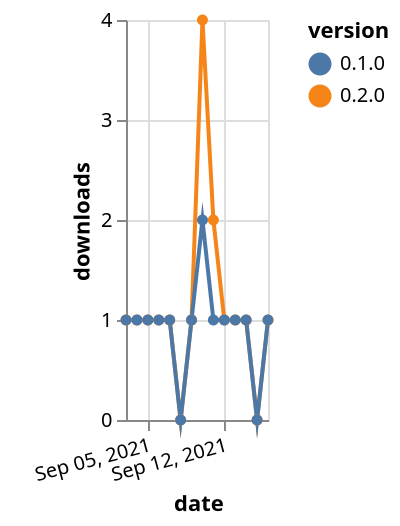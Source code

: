 {"$schema": "https://vega.github.io/schema/vega-lite/v5.json", "description": "A simple bar chart with embedded data.", "data": {"values": [{"date": "2021-09-03", "total": 197, "delta": 1, "version": "0.2.0"}, {"date": "2021-09-04", "total": 198, "delta": 1, "version": "0.2.0"}, {"date": "2021-09-05", "total": 199, "delta": 1, "version": "0.2.0"}, {"date": "2021-09-06", "total": 200, "delta": 1, "version": "0.2.0"}, {"date": "2021-09-07", "total": 201, "delta": 1, "version": "0.2.0"}, {"date": "2021-09-08", "total": 201, "delta": 0, "version": "0.2.0"}, {"date": "2021-09-09", "total": 202, "delta": 1, "version": "0.2.0"}, {"date": "2021-09-10", "total": 206, "delta": 4, "version": "0.2.0"}, {"date": "2021-09-11", "total": 208, "delta": 2, "version": "0.2.0"}, {"date": "2021-09-12", "total": 209, "delta": 1, "version": "0.2.0"}, {"date": "2021-09-13", "total": 210, "delta": 1, "version": "0.2.0"}, {"date": "2021-09-14", "total": 211, "delta": 1, "version": "0.2.0"}, {"date": "2021-09-15", "total": 211, "delta": 0, "version": "0.2.0"}, {"date": "2021-09-16", "total": 212, "delta": 1, "version": "0.2.0"}, {"date": "2021-09-03", "total": 225, "delta": 1, "version": "0.1.0"}, {"date": "2021-09-04", "total": 226, "delta": 1, "version": "0.1.0"}, {"date": "2021-09-05", "total": 227, "delta": 1, "version": "0.1.0"}, {"date": "2021-09-06", "total": 228, "delta": 1, "version": "0.1.0"}, {"date": "2021-09-07", "total": 229, "delta": 1, "version": "0.1.0"}, {"date": "2021-09-08", "total": 229, "delta": 0, "version": "0.1.0"}, {"date": "2021-09-09", "total": 230, "delta": 1, "version": "0.1.0"}, {"date": "2021-09-10", "total": 232, "delta": 2, "version": "0.1.0"}, {"date": "2021-09-11", "total": 233, "delta": 1, "version": "0.1.0"}, {"date": "2021-09-12", "total": 234, "delta": 1, "version": "0.1.0"}, {"date": "2021-09-13", "total": 235, "delta": 1, "version": "0.1.0"}, {"date": "2021-09-14", "total": 236, "delta": 1, "version": "0.1.0"}, {"date": "2021-09-15", "total": 236, "delta": 0, "version": "0.1.0"}, {"date": "2021-09-16", "total": 237, "delta": 1, "version": "0.1.0"}]}, "width": "container", "mark": {"type": "line", "point": {"filled": true}}, "encoding": {"x": {"field": "date", "type": "temporal", "timeUnit": "yearmonthdate", "title": "date", "axis": {"labelAngle": -15}}, "y": {"field": "delta", "type": "quantitative", "title": "downloads"}, "color": {"field": "version", "type": "nominal"}, "tooltip": {"field": "delta"}}}